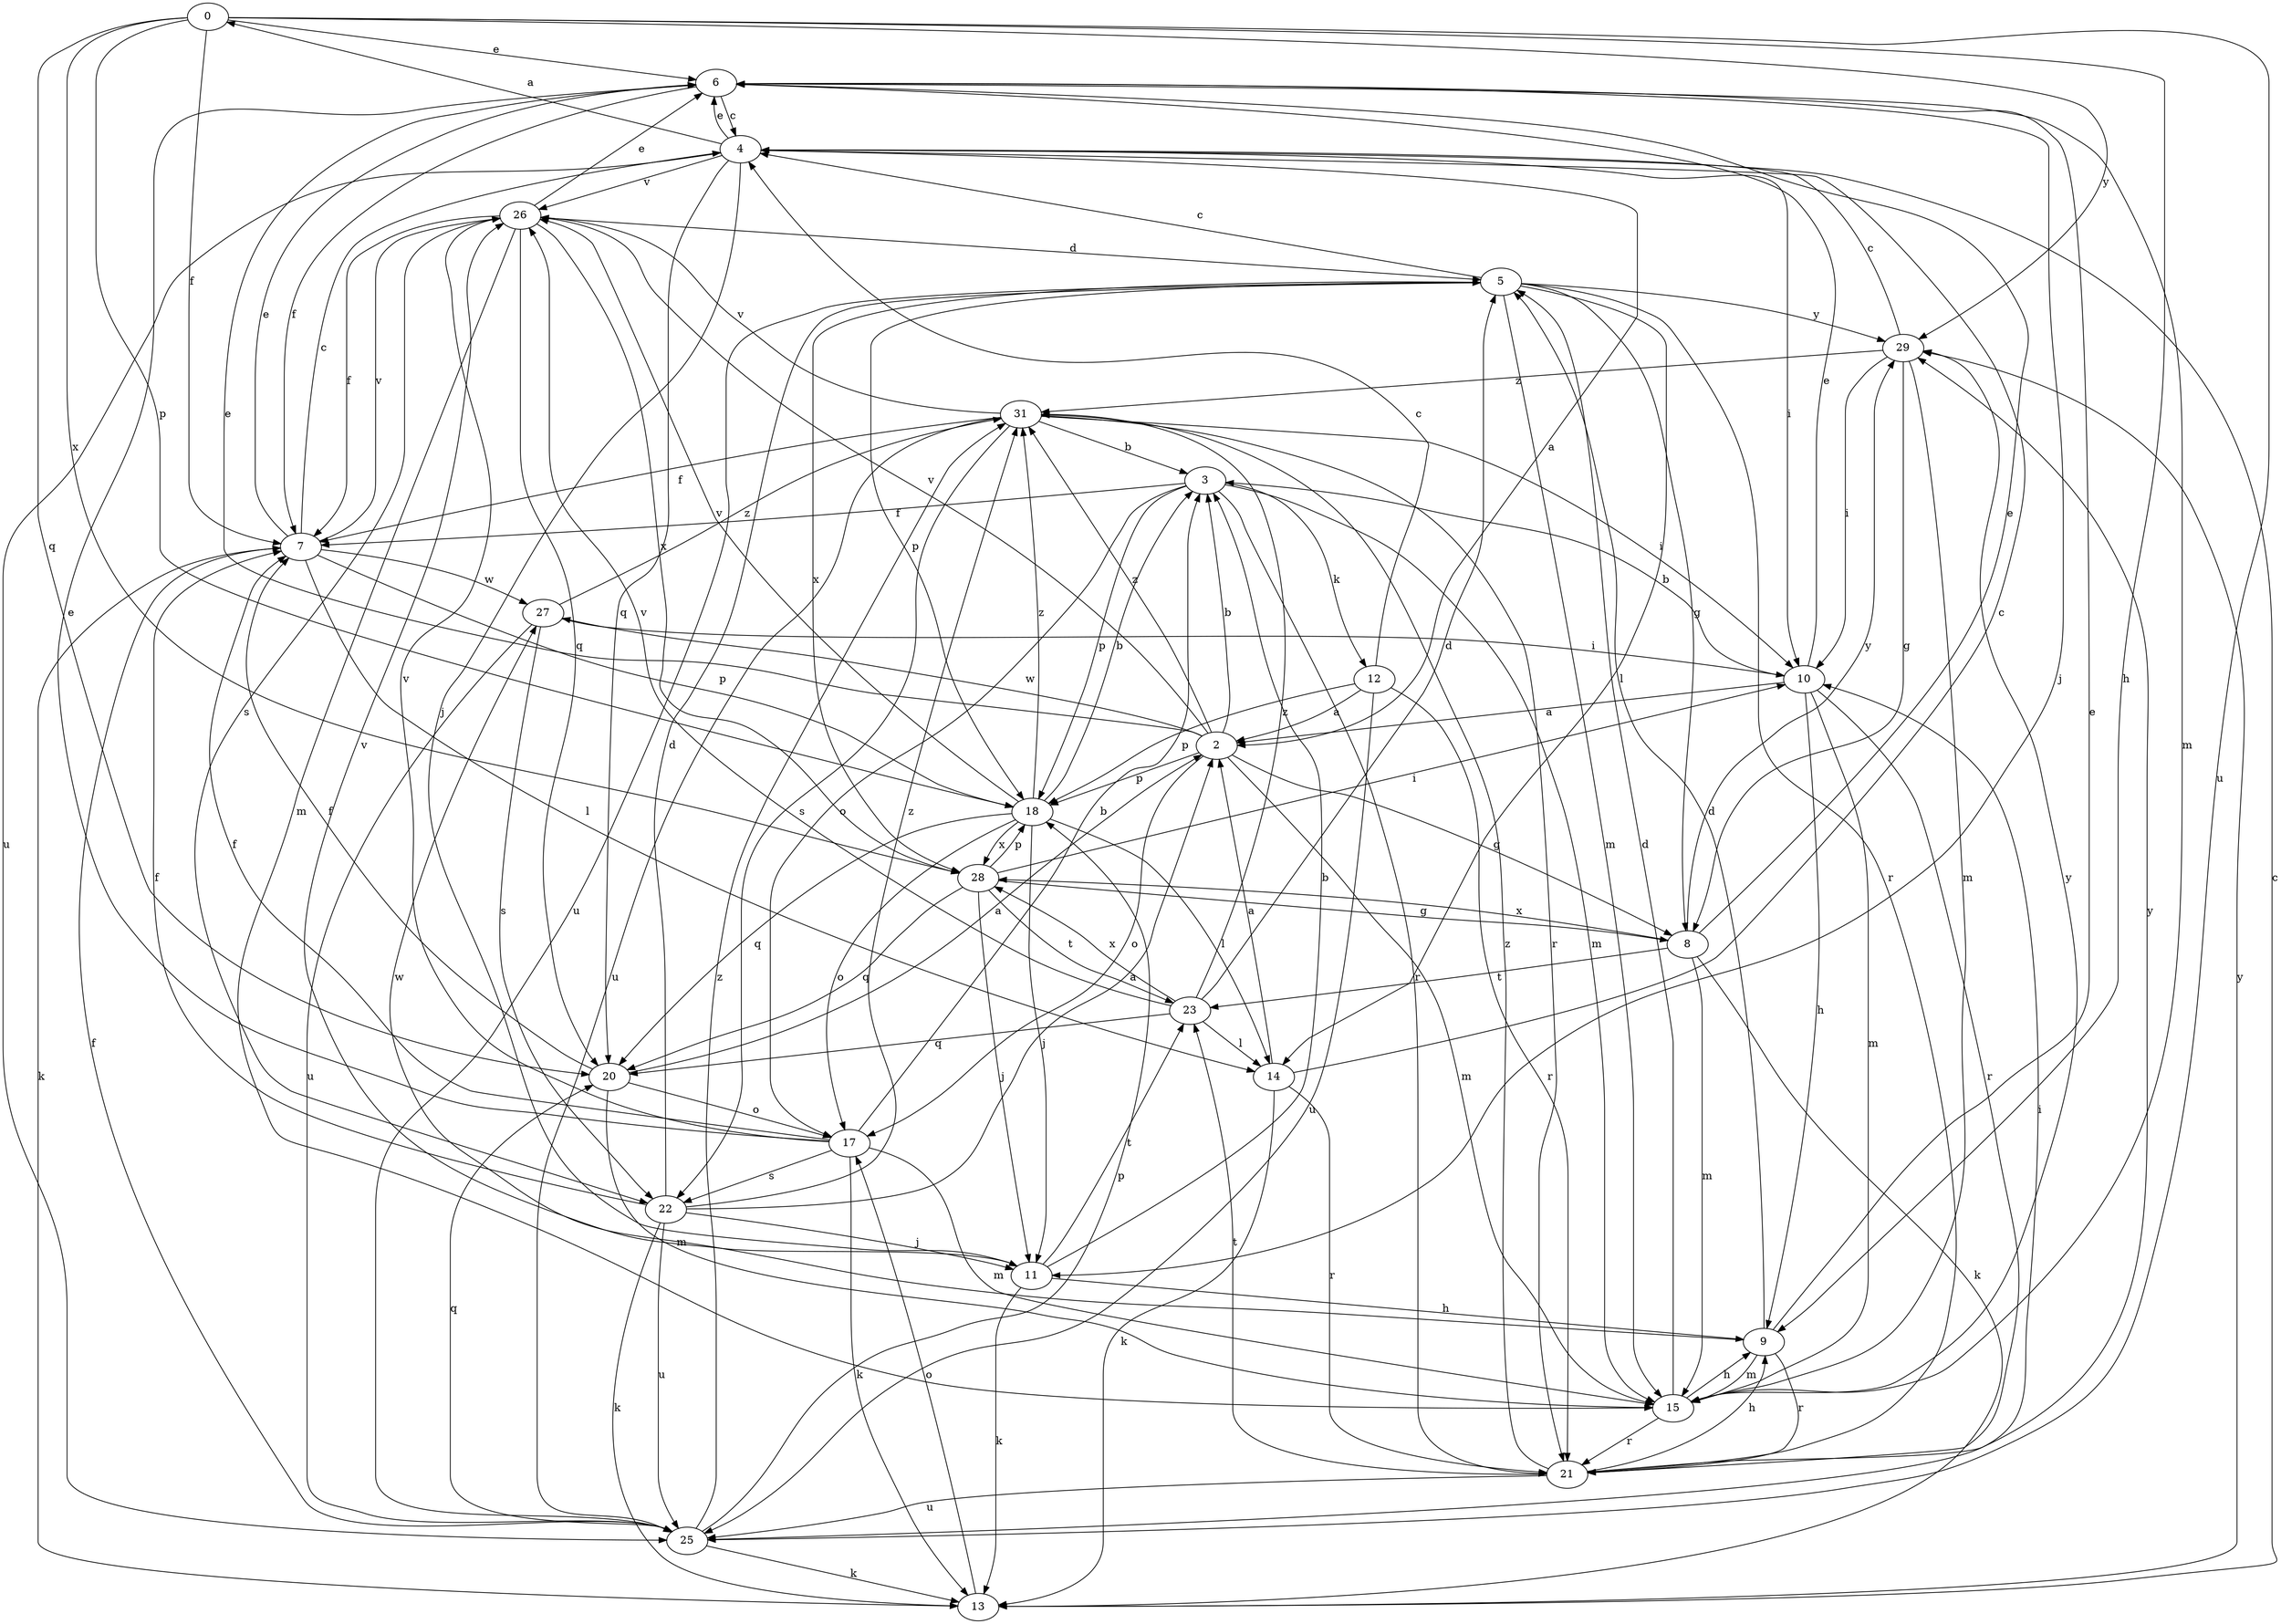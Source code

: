 strict digraph  {
0;
2;
3;
4;
5;
6;
7;
8;
9;
10;
11;
12;
13;
14;
15;
17;
18;
20;
21;
22;
23;
25;
26;
27;
28;
29;
31;
0 -> 6  [label=e];
0 -> 7  [label=f];
0 -> 9  [label=h];
0 -> 18  [label=p];
0 -> 20  [label=q];
0 -> 25  [label=u];
0 -> 28  [label=x];
0 -> 29  [label=y];
2 -> 3  [label=b];
2 -> 6  [label=e];
2 -> 8  [label=g];
2 -> 15  [label=m];
2 -> 17  [label=o];
2 -> 18  [label=p];
2 -> 26  [label=v];
2 -> 27  [label=w];
2 -> 31  [label=z];
3 -> 7  [label=f];
3 -> 12  [label=k];
3 -> 15  [label=m];
3 -> 17  [label=o];
3 -> 18  [label=p];
3 -> 21  [label=r];
4 -> 0  [label=a];
4 -> 2  [label=a];
4 -> 6  [label=e];
4 -> 10  [label=i];
4 -> 11  [label=j];
4 -> 20  [label=q];
4 -> 25  [label=u];
4 -> 26  [label=v];
5 -> 4  [label=c];
5 -> 8  [label=g];
5 -> 14  [label=l];
5 -> 15  [label=m];
5 -> 18  [label=p];
5 -> 21  [label=r];
5 -> 25  [label=u];
5 -> 28  [label=x];
5 -> 29  [label=y];
6 -> 4  [label=c];
6 -> 7  [label=f];
6 -> 11  [label=j];
6 -> 15  [label=m];
7 -> 4  [label=c];
7 -> 6  [label=e];
7 -> 13  [label=k];
7 -> 14  [label=l];
7 -> 18  [label=p];
7 -> 26  [label=v];
7 -> 27  [label=w];
8 -> 6  [label=e];
8 -> 13  [label=k];
8 -> 15  [label=m];
8 -> 23  [label=t];
8 -> 28  [label=x];
8 -> 29  [label=y];
9 -> 5  [label=d];
9 -> 6  [label=e];
9 -> 15  [label=m];
9 -> 21  [label=r];
9 -> 27  [label=w];
10 -> 2  [label=a];
10 -> 3  [label=b];
10 -> 6  [label=e];
10 -> 9  [label=h];
10 -> 15  [label=m];
10 -> 21  [label=r];
11 -> 3  [label=b];
11 -> 9  [label=h];
11 -> 13  [label=k];
11 -> 23  [label=t];
11 -> 26  [label=v];
12 -> 2  [label=a];
12 -> 4  [label=c];
12 -> 18  [label=p];
12 -> 21  [label=r];
12 -> 25  [label=u];
13 -> 4  [label=c];
13 -> 17  [label=o];
13 -> 29  [label=y];
14 -> 2  [label=a];
14 -> 4  [label=c];
14 -> 13  [label=k];
14 -> 21  [label=r];
15 -> 5  [label=d];
15 -> 9  [label=h];
15 -> 21  [label=r];
15 -> 29  [label=y];
17 -> 3  [label=b];
17 -> 6  [label=e];
17 -> 7  [label=f];
17 -> 13  [label=k];
17 -> 15  [label=m];
17 -> 22  [label=s];
17 -> 26  [label=v];
18 -> 3  [label=b];
18 -> 11  [label=j];
18 -> 14  [label=l];
18 -> 17  [label=o];
18 -> 20  [label=q];
18 -> 26  [label=v];
18 -> 28  [label=x];
18 -> 31  [label=z];
20 -> 2  [label=a];
20 -> 7  [label=f];
20 -> 15  [label=m];
20 -> 17  [label=o];
21 -> 9  [label=h];
21 -> 23  [label=t];
21 -> 25  [label=u];
21 -> 29  [label=y];
21 -> 31  [label=z];
22 -> 2  [label=a];
22 -> 5  [label=d];
22 -> 7  [label=f];
22 -> 11  [label=j];
22 -> 13  [label=k];
22 -> 25  [label=u];
22 -> 31  [label=z];
23 -> 5  [label=d];
23 -> 14  [label=l];
23 -> 20  [label=q];
23 -> 26  [label=v];
23 -> 28  [label=x];
23 -> 31  [label=z];
25 -> 7  [label=f];
25 -> 10  [label=i];
25 -> 13  [label=k];
25 -> 18  [label=p];
25 -> 20  [label=q];
25 -> 31  [label=z];
26 -> 5  [label=d];
26 -> 6  [label=e];
26 -> 7  [label=f];
26 -> 15  [label=m];
26 -> 20  [label=q];
26 -> 22  [label=s];
26 -> 28  [label=x];
27 -> 10  [label=i];
27 -> 22  [label=s];
27 -> 25  [label=u];
27 -> 31  [label=z];
28 -> 8  [label=g];
28 -> 10  [label=i];
28 -> 11  [label=j];
28 -> 18  [label=p];
28 -> 20  [label=q];
28 -> 23  [label=t];
29 -> 4  [label=c];
29 -> 8  [label=g];
29 -> 10  [label=i];
29 -> 15  [label=m];
29 -> 31  [label=z];
31 -> 3  [label=b];
31 -> 7  [label=f];
31 -> 10  [label=i];
31 -> 21  [label=r];
31 -> 22  [label=s];
31 -> 25  [label=u];
31 -> 26  [label=v];
}
